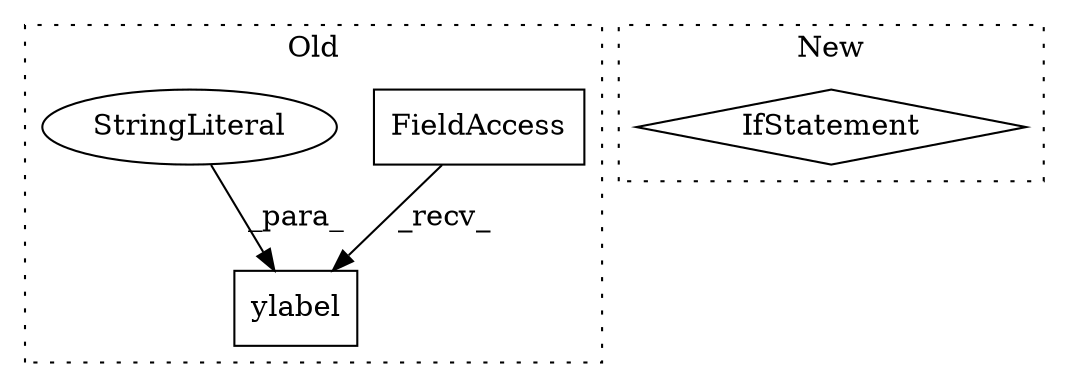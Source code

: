 digraph G {
subgraph cluster0 {
1 [label="ylabel" a="32" s="532,557" l="7,1" shape="box"];
3 [label="FieldAccess" a="22" s="514" l="10" shape="box"];
4 [label="StringLiteral" a="45" s="539" l="18" shape="ellipse"];
label = "Old";
style="dotted";
}
subgraph cluster1 {
2 [label="IfStatement" a="25" s="440,447" l="4,2" shape="diamond"];
label = "New";
style="dotted";
}
3 -> 1 [label="_recv_"];
4 -> 1 [label="_para_"];
}